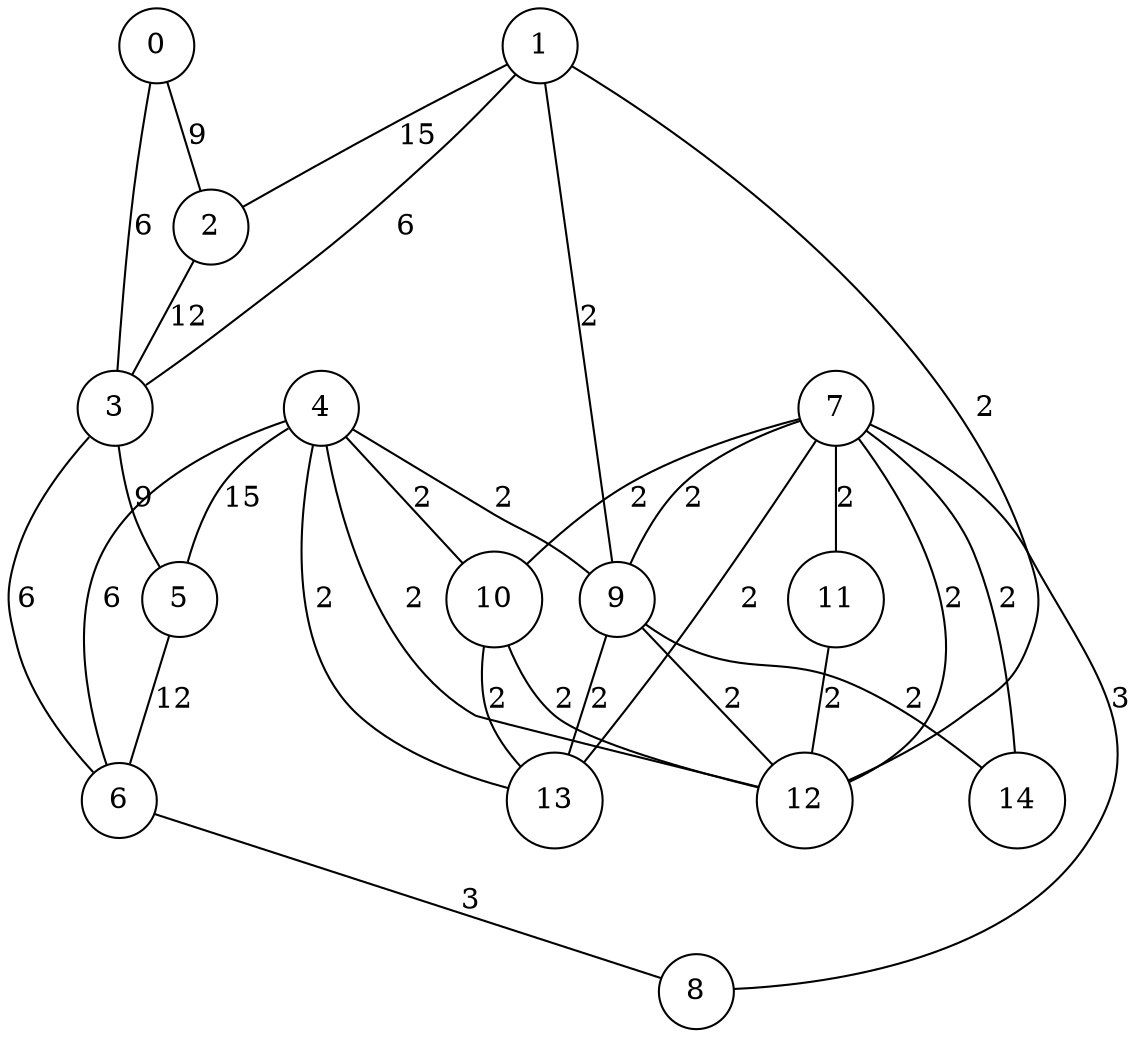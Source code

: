 graph qubit_interaction_graph {
    node [shape=circle];
    0 -- 2 [label=9];
    0 -- 3 [label=6];
    1 -- 12 [label=2];
    1 -- 9 [label=2];
    1 -- 2 [label=15];
    1 -- 3 [label=6];
    2 -- 3 [label=12];
    3 -- 5 [label=9];
    3 -- 6 [label=6];
    4 -- 12 [label=2];
    4 -- 10 [label=2];
    4 -- 5 [label=15];
    4 -- 6 [label=6];
    4 -- 13 [label=2];
    4 -- 9 [label=2];
    5 -- 6 [label=12];
    6 -- 8 [label=3];
    7 -- 12 [label=2];
    7 -- 11 [label=2];
    7 -- 8 [label=3];
    7 -- 13 [label=2];
    7 -- 10 [label=2];
    7 -- 14 [label=2];
    7 -- 9 [label=2];
    9 -- 12 [label=2];
    9 -- 13 [label=2];
    9 -- 14 [label=2];
    10 -- 12 [label=2];
    10 -- 13 [label=2];
    11 -- 12 [label=2];
}
